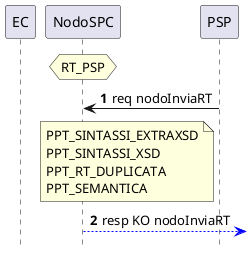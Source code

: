 @startuml
hide footbox
autonumber


participant EC
participant NodoSPC
participant PSP

hnote over NodoSPC : RT_PSP

PSP -> NodoSPC : req nodoInviaRT

note left PSP : PPT_SINTASSI_EXTRAXSD\nPPT_SINTASSI_XSD\nPPT_RT_DUPLICATA\nPPT_SEMANTICA

NodoSPC -[#blue]-> : resp KO nodoInviaRT


@enduml